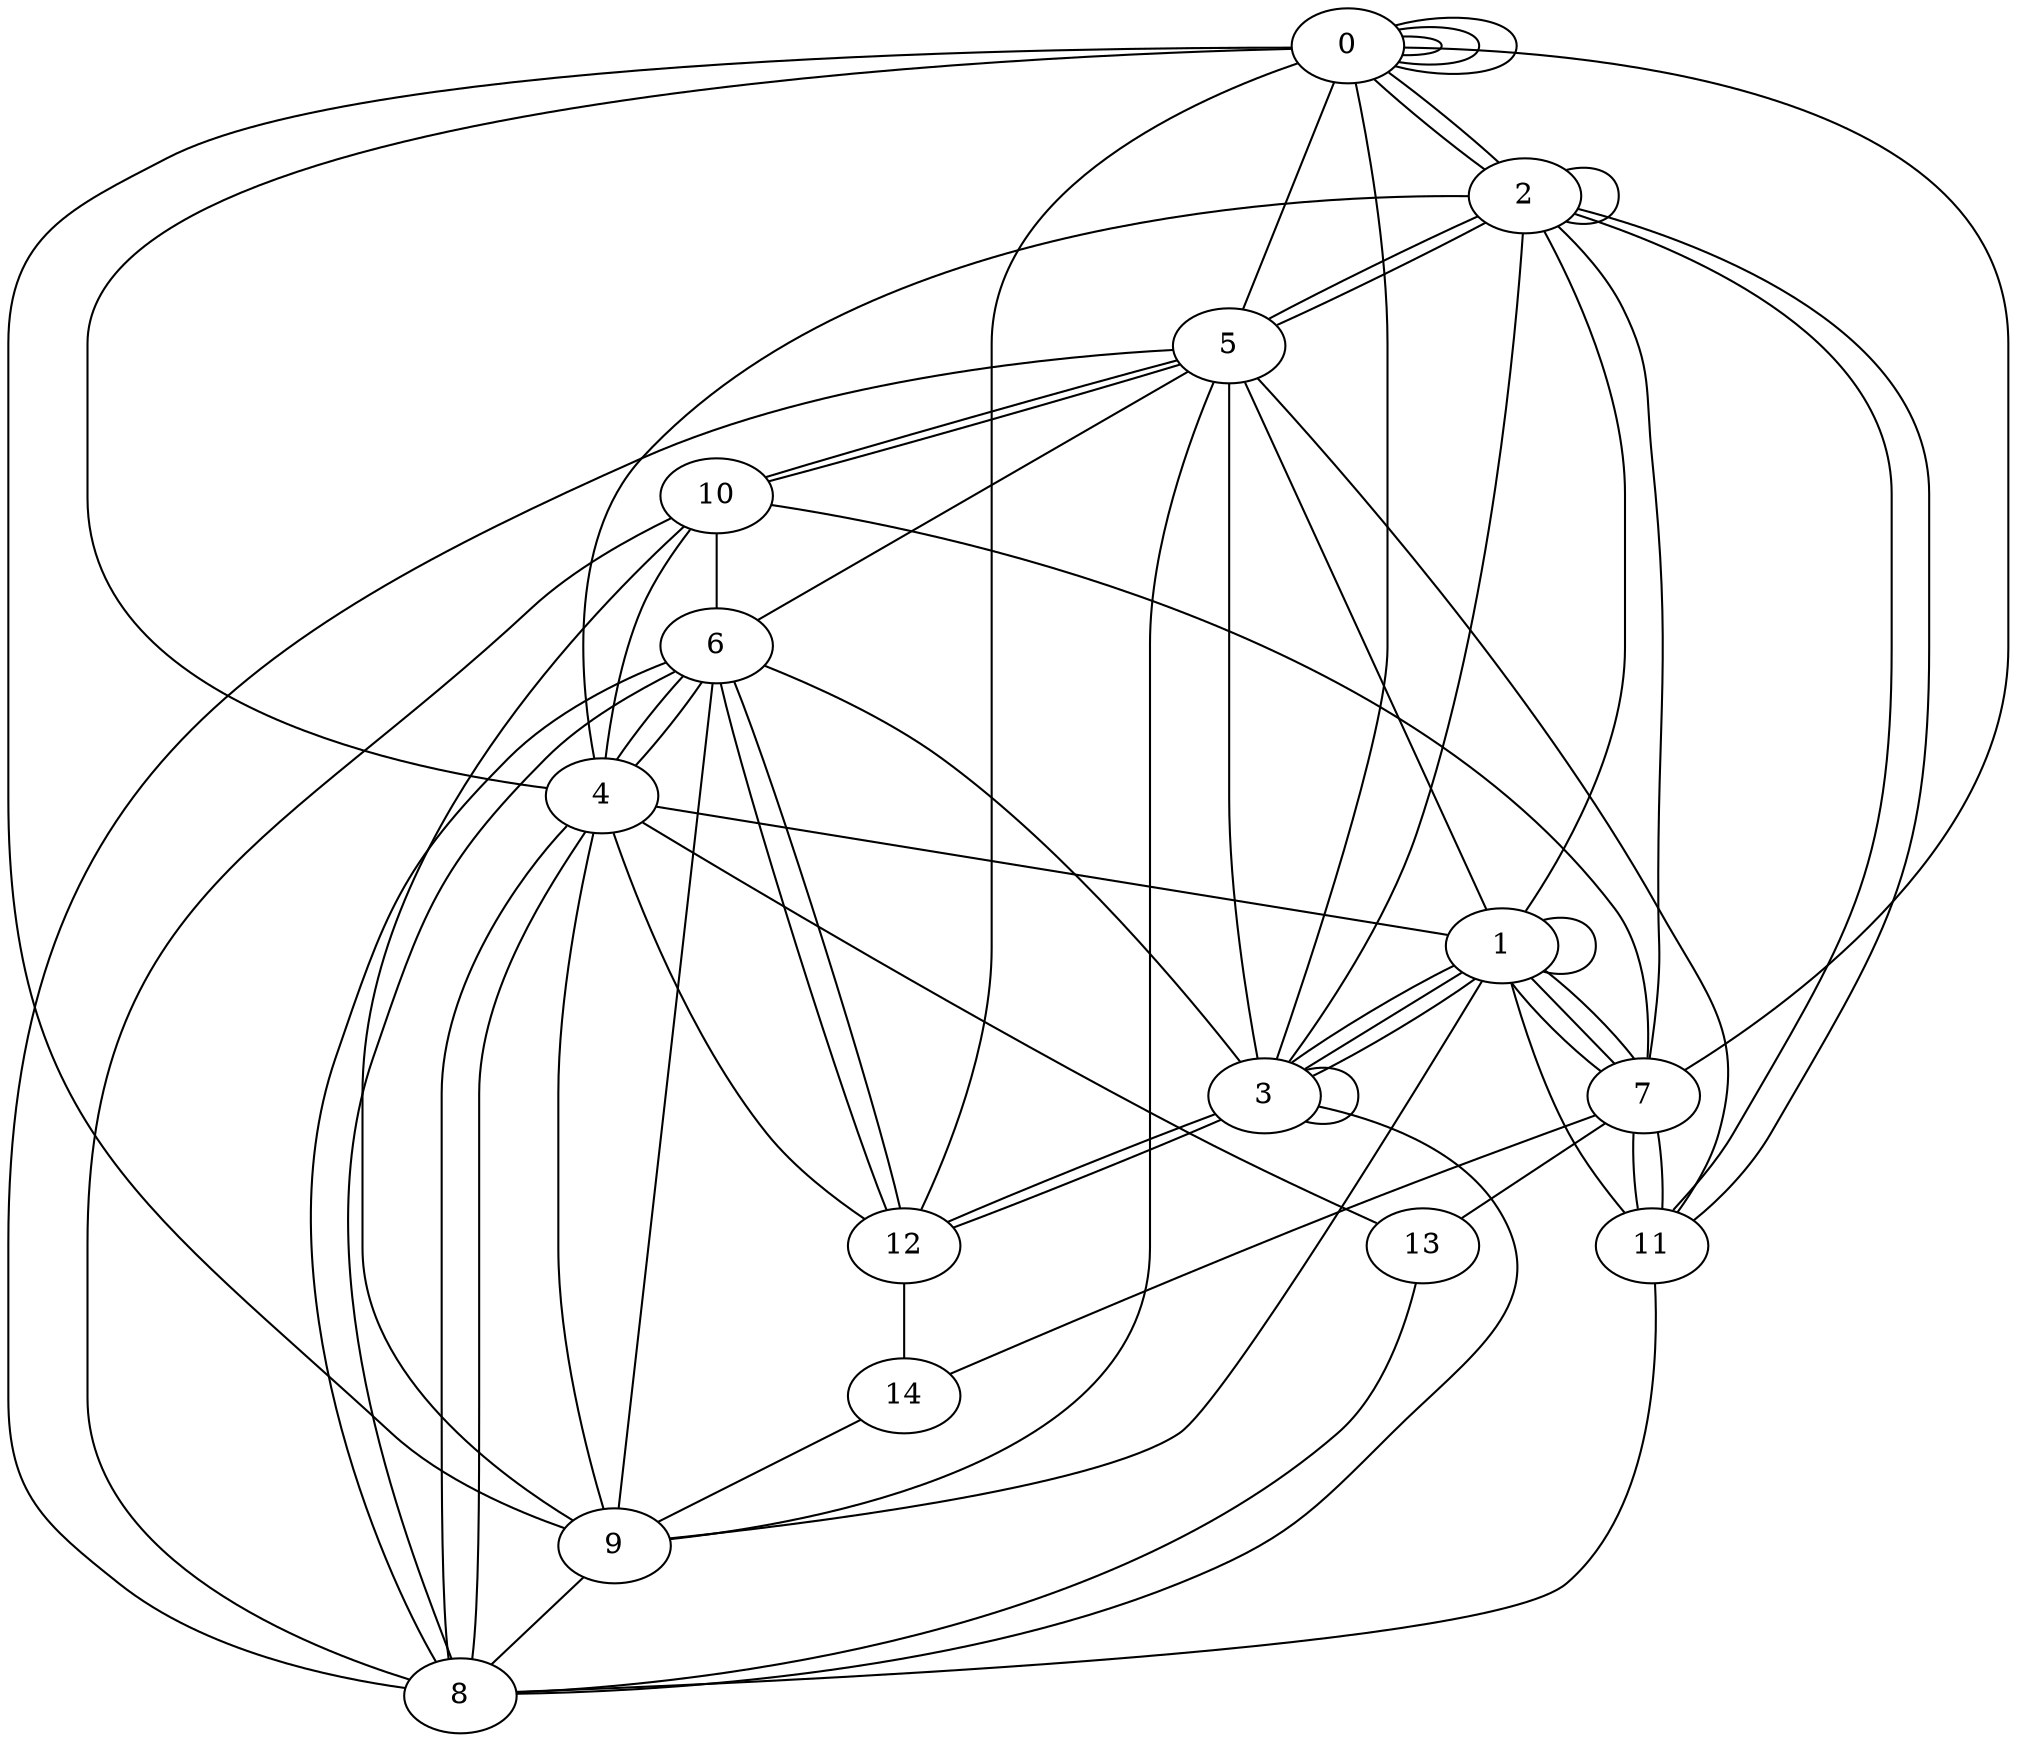 graph G {
0;
1;
2;
3;
4;
5;
6;
7;
8;
9;
10;
11;
12;
13;
14;
9--1 ;
2--2 ;
10--9 ;
1--1 ;
9--8 ;
13--8 ;
4--1 ;
3--3 ;
5--3 ;
1--7 ;
4--6 ;
14--9 ;
11--1 ;
0--0 ;
0--0 ;
11--8 ;
0--3 ;
11--5 ;
0--9 ;
2--1 ;
7--11 ;
13--4 ;
5--0 ;
7--2 ;
3--8 ;
12--6 ;
6--5 ;
3--12 ;
0--7 ;
5--10 ;
3--2 ;
11--2 ;
0--4 ;
6--8 ;
5--2 ;
3--6 ;
6--8 ;
4--9 ;
10--6 ;
4--8 ;
11--7 ;
2--4 ;
12--4 ;
2--5 ;
8--5 ;
0--2 ;
2--0 ;
9--5 ;
7--13 ;
4--10 ;
1--3 ;
6--9 ;
12--6 ;
12--3 ;
1--3 ;
6--4 ;
1--7 ;
12--14 ;
0--0 ;
7--14 ;
10--7 ;
4--8 ;
8--10 ;
3--1 ;
1--7 ;
0--12 ;
11--2 ;
5--10 ;
1--5 ;
}
